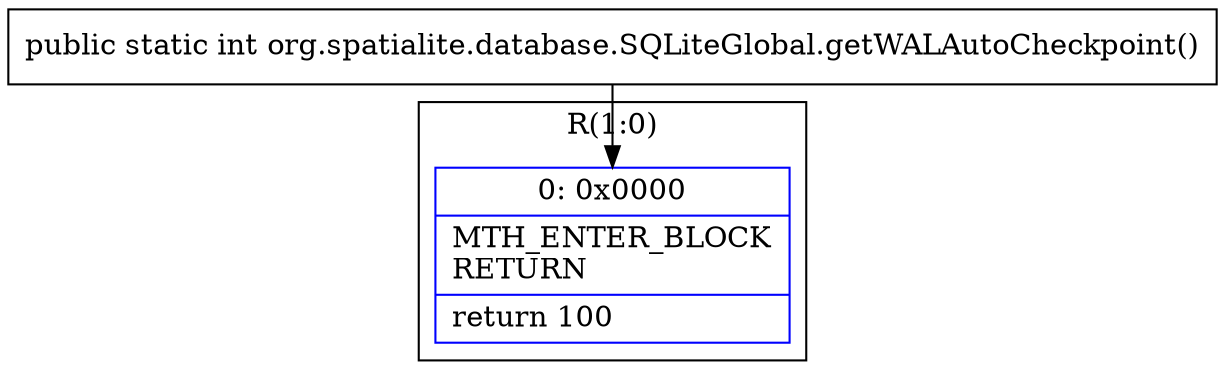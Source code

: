 digraph "CFG fororg.spatialite.database.SQLiteGlobal.getWALAutoCheckpoint()I" {
subgraph cluster_Region_1416562979 {
label = "R(1:0)";
node [shape=record,color=blue];
Node_0 [shape=record,label="{0\:\ 0x0000|MTH_ENTER_BLOCK\lRETURN\l|return 100\l}"];
}
MethodNode[shape=record,label="{public static int org.spatialite.database.SQLiteGlobal.getWALAutoCheckpoint() }"];
MethodNode -> Node_0;
}

